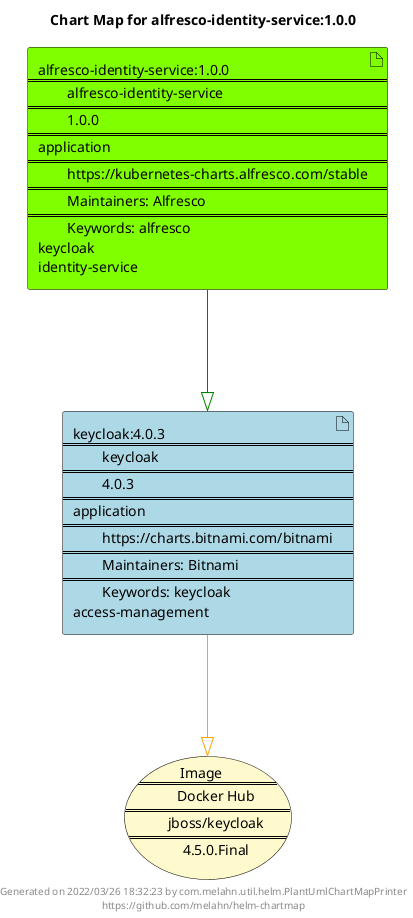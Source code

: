 @startuml
skinparam linetype ortho
skinparam backgroundColor white
skinparam usecaseBorderColor black
skinparam usecaseArrowColor LightSlateGray
skinparam artifactBorderColor black
skinparam artifactArrowColor LightSlateGray

title Chart Map for alfresco-identity-service:1.0.0

'There are 2 referenced Helm Charts
artifact "keycloak:4.0.3\n====\n\tkeycloak\n====\n\t4.0.3\n====\napplication\n====\n\thttps://charts.bitnami.com/bitnami\n====\n\tMaintainers: Bitnami\n====\n\tKeywords: keycloak\naccess-management" as keycloak_4_0_3 #LightBlue
artifact "alfresco-identity-service:1.0.0\n====\n\talfresco-identity-service\n====\n\t1.0.0\n====\napplication\n====\n\thttps://kubernetes-charts.alfresco.com/stable\n====\n\tMaintainers: Alfresco\n====\n\tKeywords: alfresco\nkeycloak\nidentity-service" as alfresco_identity_service_1_0_0 #Chartreuse

'There is one referenced Docker Image
usecase "Image\n====\n\tDocker Hub\n====\n\tjboss/keycloak\n====\n\t4.5.0.Final" as jboss_keycloak_4_5_0_Final #LemonChiffon

'Chart Dependencies
alfresco_identity_service_1_0_0--[#green]-|>keycloak_4_0_3
keycloak_4_0_3--[#orange]-|>jboss_keycloak_4_5_0_Final

center footer Generated on 2022/03/26 18:32:23 by com.melahn.util.helm.PlantUmlChartMapPrinter\nhttps://github.com/melahn/helm-chartmap
@enduml
